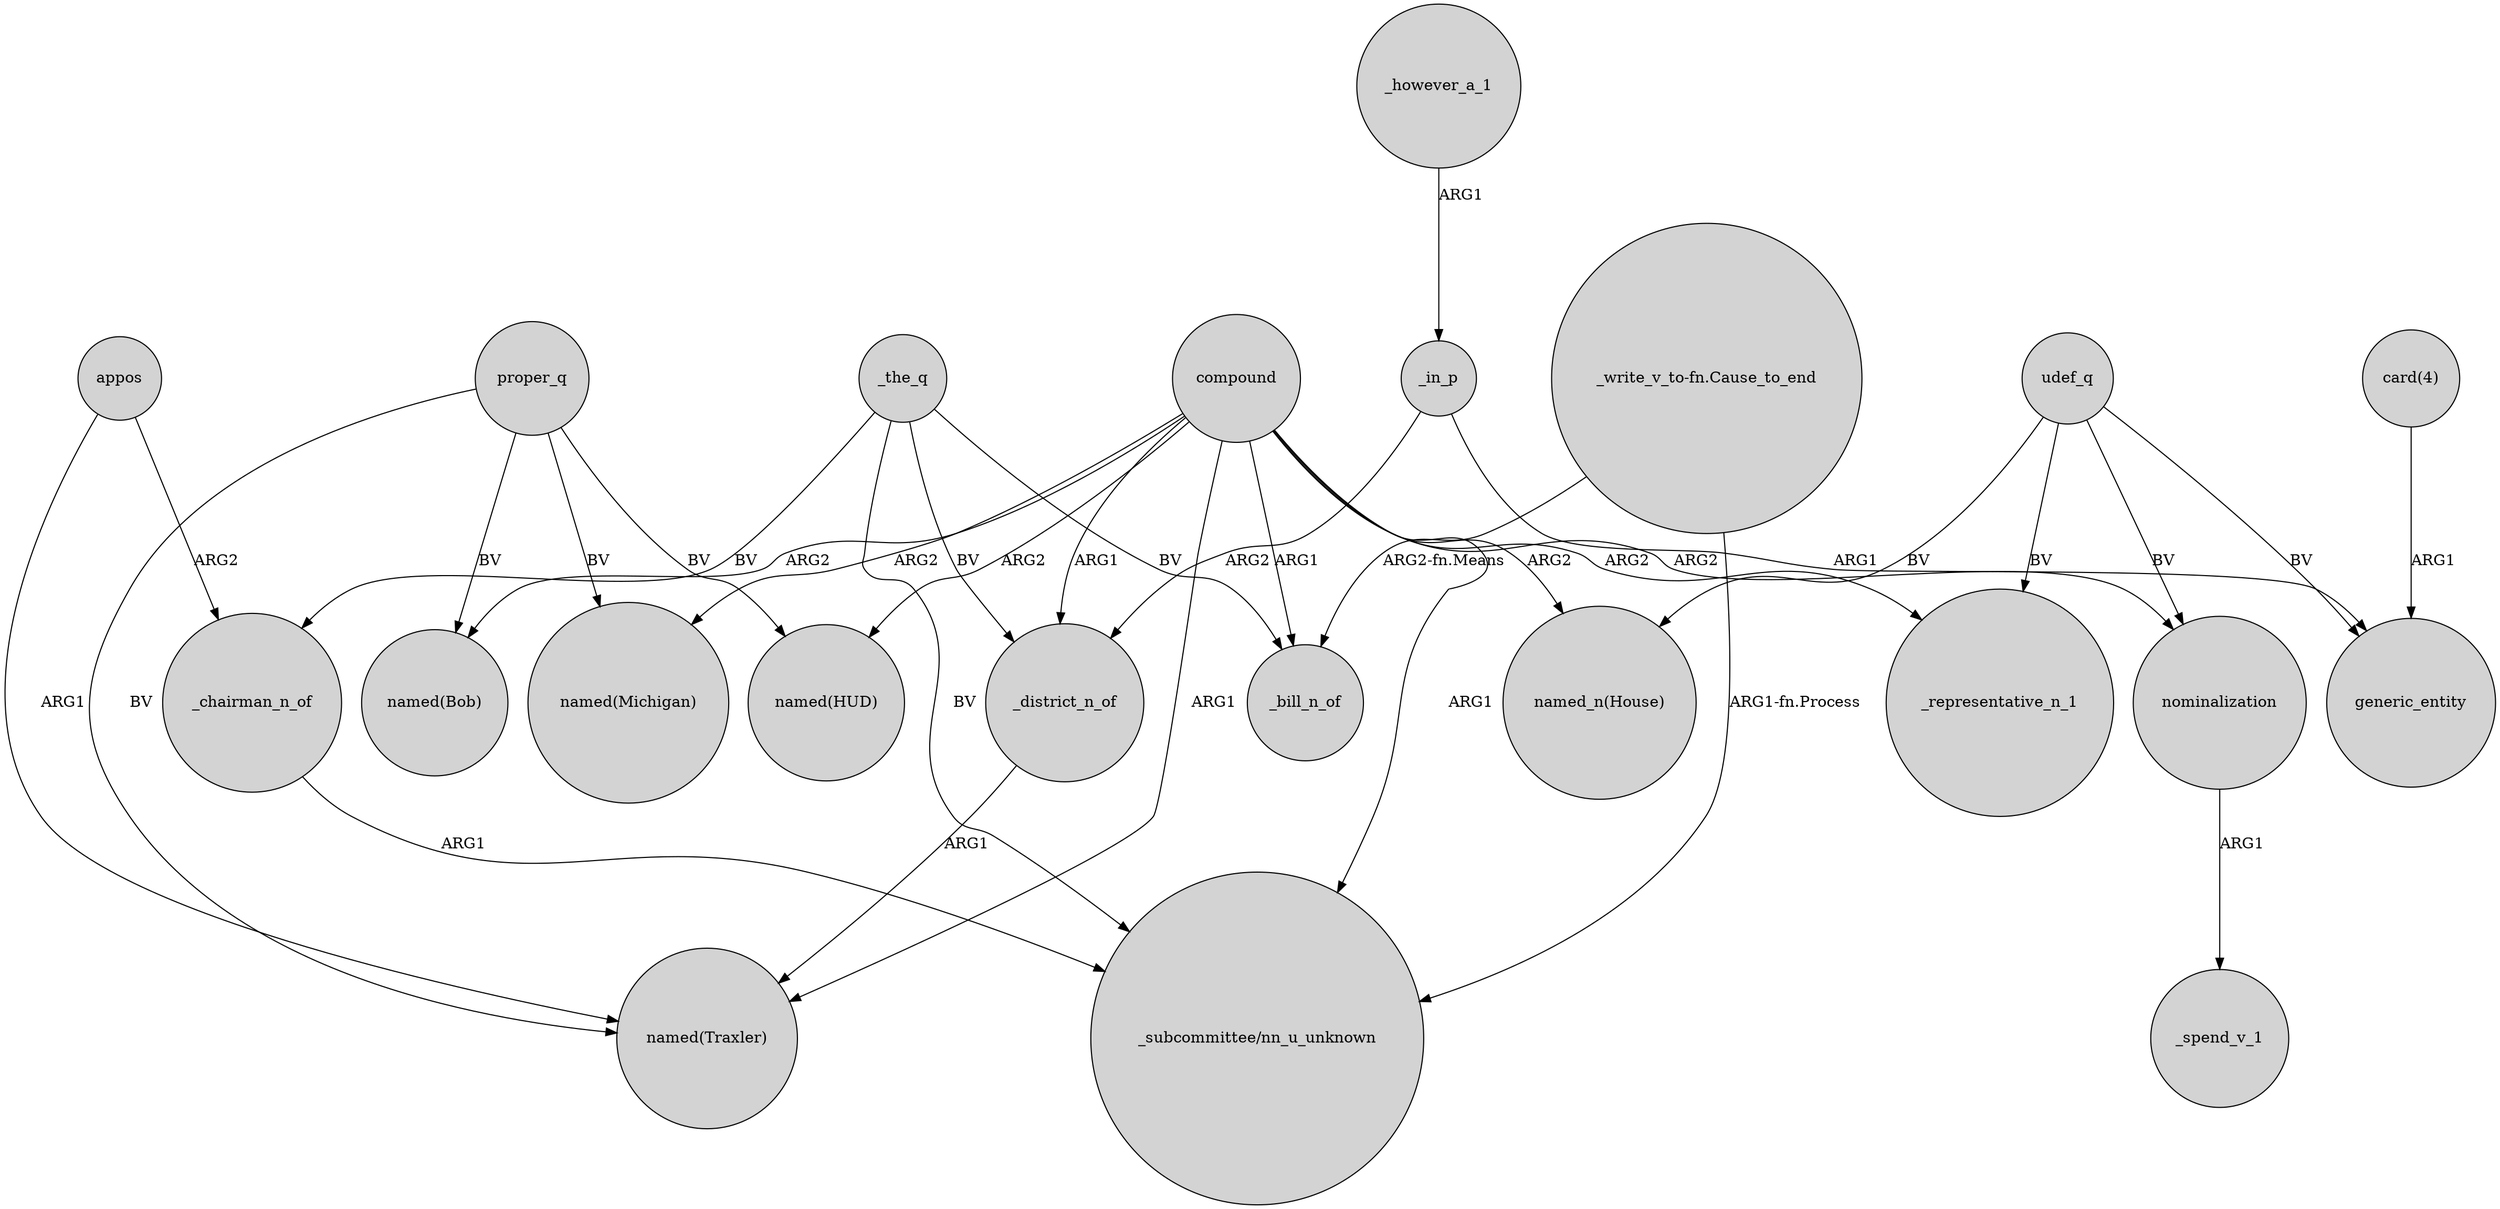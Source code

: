 digraph {
	node [shape=circle style=filled]
	proper_q -> "named(Michigan)" [label=BV]
	proper_q -> "named(Traxler)" [label=BV]
	_the_q -> _bill_n_of [label=BV]
	udef_q -> nominalization [label=BV]
	_chairman_n_of -> "_subcommittee/nn_u_unknown" [label=ARG1]
	proper_q -> "named(Bob)" [label=BV]
	_the_q -> _district_n_of [label=BV]
	proper_q -> "named(HUD)" [label=BV]
	compound -> "named_n(House)" [label=ARG2]
	compound -> "_subcommittee/nn_u_unknown" [label=ARG1]
	udef_q -> generic_entity [label=BV]
	compound -> "named(Bob)" [label=ARG2]
	_in_p -> generic_entity [label=ARG1]
	nominalization -> _spend_v_1 [label=ARG1]
	_however_a_1 -> _in_p [label=ARG1]
	compound -> nominalization [label=ARG2]
	compound -> _district_n_of [label=ARG1]
	_the_q -> "_subcommittee/nn_u_unknown" [label=BV]
	_in_p -> _district_n_of [label=ARG2]
	udef_q -> _representative_n_1 [label=BV]
	"_write_v_to-fn.Cause_to_end" -> "_subcommittee/nn_u_unknown" [label="ARG1-fn.Process"]
	appos -> "named(Traxler)" [label=ARG1]
	compound -> "named(HUD)" [label=ARG2]
	appos -> _chairman_n_of [label=ARG2]
	compound -> "named(Traxler)" [label=ARG1]
	"_write_v_to-fn.Cause_to_end" -> _bill_n_of [label="ARG2-fn.Means"]
	compound -> _bill_n_of [label=ARG1]
	_the_q -> _chairman_n_of [label=BV]
	"card(4)" -> generic_entity [label=ARG1]
	_district_n_of -> "named(Traxler)" [label=ARG1]
	udef_q -> "named_n(House)" [label=BV]
	compound -> _representative_n_1 [label=ARG2]
	compound -> "named(Michigan)" [label=ARG2]
}
